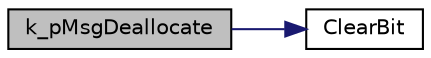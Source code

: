 digraph "k_pMsgDeallocate"
{
 // LATEX_PDF_SIZE
  edge [fontname="Helvetica",fontsize="10",labelfontname="Helvetica",labelfontsize="10"];
  node [fontname="Helvetica",fontsize="10",shape=record];
  rankdir="LR";
  Node1 [label="k_pMsgDeallocate",height=0.2,width=0.4,color="black", fillcolor="grey75", style="filled", fontcolor="black",tooltip="De-allocates a message."];
  Node1 -> Node2 [color="midnightblue",fontsize="10",style="solid",fontname="Helvetica"];
  Node2 [label="ClearBit",height=0.2,width=0.4,color="black", fillcolor="white", style="filled",URL="$bitmap_8c.html#a1450145a97ea1efa0f35f6aaf05dbcd9",tooltip="Clears a specific bit in a bitmap."];
}
